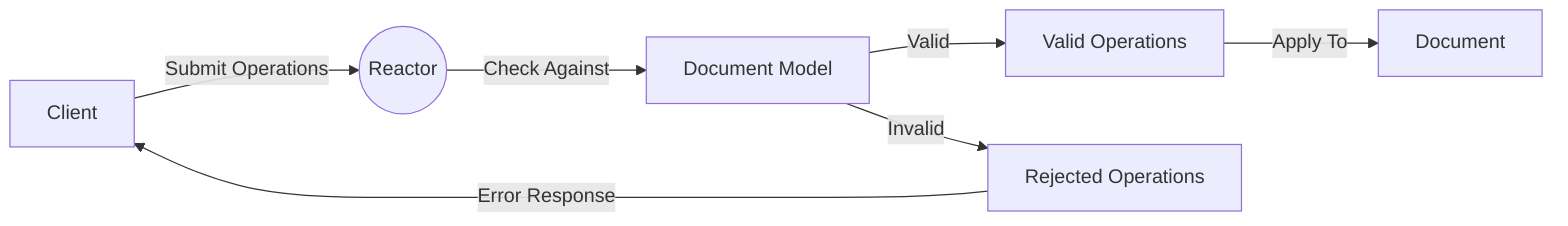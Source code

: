 flowchart LR
    Client -->|Submit Operations| Reactor((Reactor))
    

    DocumentModel[Document Model]
    Reactor -->|Check Against| DocumentModel
    DocumentModel -->|Valid| ValidOp[Valid Operations]
    DocumentModel -->|Invalid| RejectedOp[Rejected Operations]    
    ValidOp -->|Apply To| Document
    RejectedOp -->|Error Response| Client
